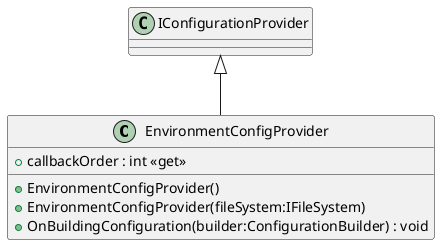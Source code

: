 @startuml
class EnvironmentConfigProvider {
    + callbackOrder : int <<get>>
    + EnvironmentConfigProvider()
    + EnvironmentConfigProvider(fileSystem:IFileSystem)
    + OnBuildingConfiguration(builder:ConfigurationBuilder) : void
}
IConfigurationProvider <|-- EnvironmentConfigProvider
@enduml
